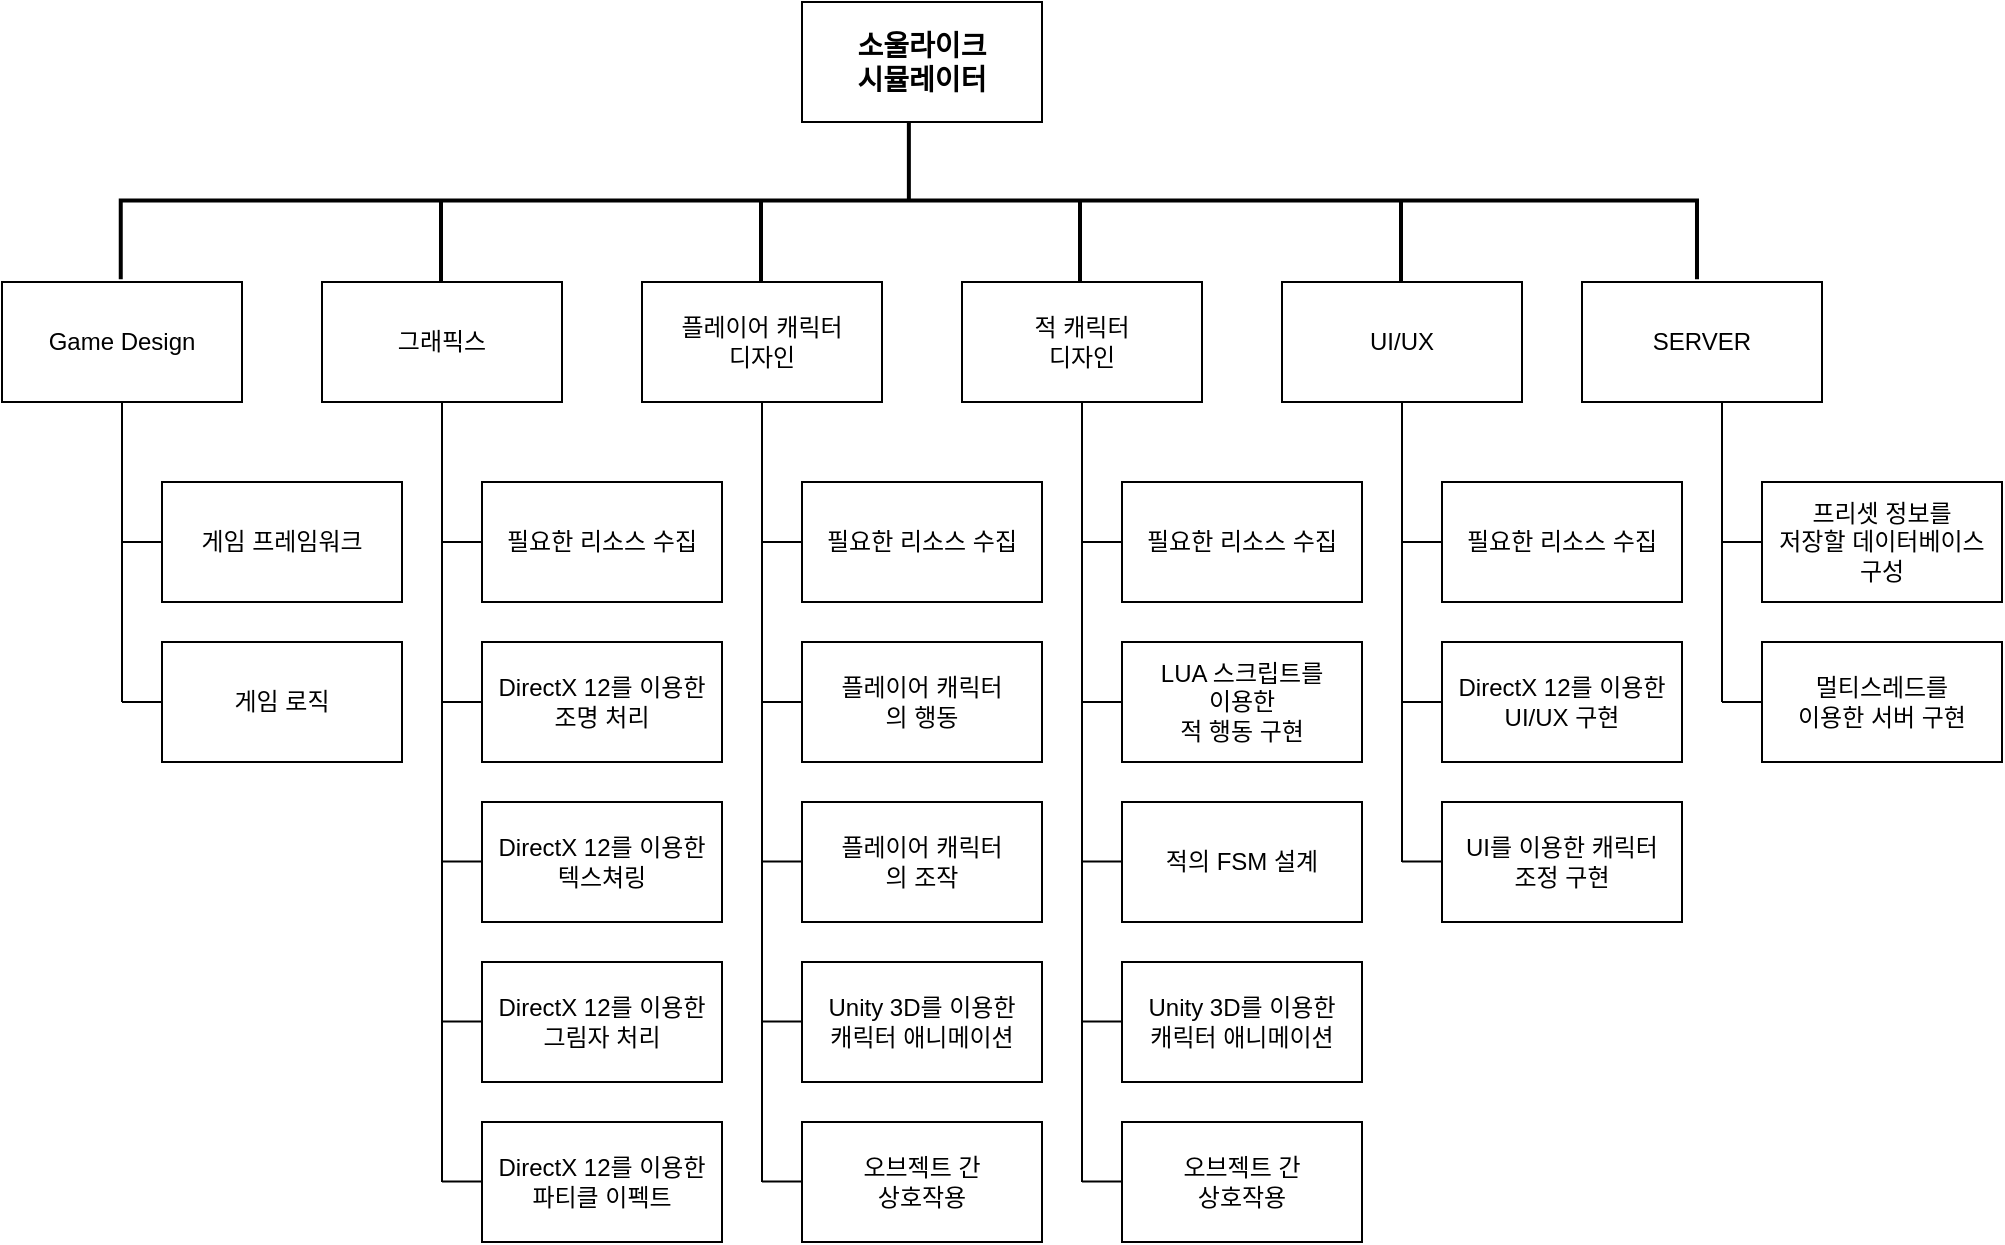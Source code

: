 <mxfile version="22.1.1" type="device">
  <diagram name="Page-1" id="tUnpmpaFEBSdsgearjrw">
    <mxGraphModel dx="1195" dy="632" grid="1" gridSize="10" guides="1" tooltips="1" connect="1" arrows="1" fold="1" page="1" pageScale="1" pageWidth="3300" pageHeight="4681" math="0" shadow="0">
      <root>
        <mxCell id="0" />
        <mxCell id="1" parent="0" />
        <mxCell id="8bmHRH9L9u1J_eYFjDln-1" value="&lt;font style=&quot;font-size: 14px;&quot;&gt;&lt;b&gt;소울라이크&lt;br&gt;시뮬레이터&lt;/b&gt;&lt;/font&gt;" style="rounded=0;whiteSpace=wrap;html=1;" vertex="1" parent="1">
          <mxGeometry x="440" y="20" width="120" height="60" as="geometry" />
        </mxCell>
        <mxCell id="8bmHRH9L9u1J_eYFjDln-2" value="Game Design" style="rounded=0;whiteSpace=wrap;html=1;" vertex="1" parent="1">
          <mxGeometry x="40" y="160" width="120" height="60" as="geometry" />
        </mxCell>
        <mxCell id="8bmHRH9L9u1J_eYFjDln-3" value="DirectX 12를 이용한&lt;br&gt;텍스쳐링" style="rounded=0;whiteSpace=wrap;html=1;" vertex="1" parent="1">
          <mxGeometry x="280" y="420" width="120" height="60" as="geometry" />
        </mxCell>
        <mxCell id="8bmHRH9L9u1J_eYFjDln-4" value="플레이어 캐릭터&lt;br&gt;디자인" style="rounded=0;whiteSpace=wrap;html=1;" vertex="1" parent="1">
          <mxGeometry x="360" y="160" width="120" height="60" as="geometry" />
        </mxCell>
        <mxCell id="8bmHRH9L9u1J_eYFjDln-7" value="적 캐릭터&lt;br&gt;디자인" style="rounded=0;whiteSpace=wrap;html=1;" vertex="1" parent="1">
          <mxGeometry x="520" y="160" width="120" height="60" as="geometry" />
        </mxCell>
        <mxCell id="8bmHRH9L9u1J_eYFjDln-8" value="그래픽스" style="rounded=0;whiteSpace=wrap;html=1;" vertex="1" parent="1">
          <mxGeometry x="200" y="160" width="120" height="60" as="geometry" />
        </mxCell>
        <mxCell id="8bmHRH9L9u1J_eYFjDln-9" value="오브젝트 간&lt;br&gt;상호작용" style="rounded=0;whiteSpace=wrap;html=1;" vertex="1" parent="1">
          <mxGeometry x="440" y="580" width="120" height="60" as="geometry" />
        </mxCell>
        <mxCell id="8bmHRH9L9u1J_eYFjDln-10" value="게임 로직" style="rounded=0;whiteSpace=wrap;html=1;" vertex="1" parent="1">
          <mxGeometry x="120" y="340" width="120" height="60" as="geometry" />
        </mxCell>
        <mxCell id="8bmHRH9L9u1J_eYFjDln-11" value="게임 프레임워크" style="rounded=0;whiteSpace=wrap;html=1;" vertex="1" parent="1">
          <mxGeometry x="120" y="260" width="120" height="60" as="geometry" />
        </mxCell>
        <mxCell id="8bmHRH9L9u1J_eYFjDln-12" value="필요한 리소스 수집" style="rounded=0;whiteSpace=wrap;html=1;" vertex="1" parent="1">
          <mxGeometry x="280" y="260" width="120" height="60" as="geometry" />
        </mxCell>
        <mxCell id="8bmHRH9L9u1J_eYFjDln-14" value="DirectX 12를 이용한&lt;br&gt;그림자 처리" style="rounded=0;whiteSpace=wrap;html=1;" vertex="1" parent="1">
          <mxGeometry x="280" y="500" width="120" height="60" as="geometry" />
        </mxCell>
        <mxCell id="8bmHRH9L9u1J_eYFjDln-15" value="DirectX 12를 이용한&lt;br&gt;파티클 이펙트" style="rounded=0;whiteSpace=wrap;html=1;" vertex="1" parent="1">
          <mxGeometry x="280" y="580" width="120" height="60" as="geometry" />
        </mxCell>
        <mxCell id="8bmHRH9L9u1J_eYFjDln-16" value="DirectX 12를 이용한&lt;br&gt;조명 처리" style="rounded=0;whiteSpace=wrap;html=1;" vertex="1" parent="1">
          <mxGeometry x="280" y="340" width="120" height="60" as="geometry" />
        </mxCell>
        <mxCell id="8bmHRH9L9u1J_eYFjDln-17" value="UI/UX" style="rounded=0;whiteSpace=wrap;html=1;" vertex="1" parent="1">
          <mxGeometry x="680" y="160" width="120" height="60" as="geometry" />
        </mxCell>
        <mxCell id="8bmHRH9L9u1J_eYFjDln-18" value="SERVER" style="rounded=0;whiteSpace=wrap;html=1;" vertex="1" parent="1">
          <mxGeometry x="830" y="160" width="120" height="60" as="geometry" />
        </mxCell>
        <mxCell id="8bmHRH9L9u1J_eYFjDln-19" value="멀티스레드를&lt;br&gt;이용한 서버 구현" style="rounded=0;whiteSpace=wrap;html=1;" vertex="1" parent="1">
          <mxGeometry x="920" y="340" width="120" height="60" as="geometry" />
        </mxCell>
        <mxCell id="8bmHRH9L9u1J_eYFjDln-20" value="오브젝트 간&lt;br&gt;상호작용" style="rounded=0;whiteSpace=wrap;html=1;" vertex="1" parent="1">
          <mxGeometry x="600" y="580" width="120" height="60" as="geometry" />
        </mxCell>
        <mxCell id="8bmHRH9L9u1J_eYFjDln-21" value="플레이어 캐릭터&lt;br&gt;의 행동" style="rounded=0;whiteSpace=wrap;html=1;" vertex="1" parent="1">
          <mxGeometry x="440" y="340" width="120" height="60" as="geometry" />
        </mxCell>
        <mxCell id="8bmHRH9L9u1J_eYFjDln-22" value="플레이어 캐릭터&lt;br&gt;의 조작" style="rounded=0;whiteSpace=wrap;html=1;" vertex="1" parent="1">
          <mxGeometry x="440" y="420" width="120" height="60" as="geometry" />
        </mxCell>
        <mxCell id="8bmHRH9L9u1J_eYFjDln-23" value="LUA 스크립트를&lt;br&gt;이용한&lt;br&gt;적 행동 구현" style="rounded=0;whiteSpace=wrap;html=1;" vertex="1" parent="1">
          <mxGeometry x="600" y="340" width="120" height="60" as="geometry" />
        </mxCell>
        <mxCell id="8bmHRH9L9u1J_eYFjDln-24" value="프리셋 정보를&lt;br&gt;저장할 데이터베이스&lt;br&gt;구성" style="rounded=0;whiteSpace=wrap;html=1;" vertex="1" parent="1">
          <mxGeometry x="920" y="260" width="120" height="60" as="geometry" />
        </mxCell>
        <mxCell id="8bmHRH9L9u1J_eYFjDln-26" value="" style="strokeWidth=2;html=1;shape=mxgraph.flowchart.annotation_2;align=left;labelPosition=right;pointerEvents=1;rotation=90;" vertex="1" parent="1">
          <mxGeometry x="454.14" y="-274.76" width="78.59" height="788.12" as="geometry" />
        </mxCell>
        <mxCell id="8bmHRH9L9u1J_eYFjDln-27" value="" style="endArrow=none;html=1;rounded=0;strokeWidth=2;" edge="1" parent="1">
          <mxGeometry width="50" height="50" relative="1" as="geometry">
            <mxPoint x="259.5" y="160" as="sourcePoint" />
            <mxPoint x="259.5" y="120" as="targetPoint" />
          </mxGeometry>
        </mxCell>
        <mxCell id="8bmHRH9L9u1J_eYFjDln-28" value="" style="endArrow=none;html=1;rounded=0;strokeWidth=2;" edge="1" parent="1">
          <mxGeometry width="50" height="50" relative="1" as="geometry">
            <mxPoint x="419.5" y="160" as="sourcePoint" />
            <mxPoint x="419.5" y="120" as="targetPoint" />
          </mxGeometry>
        </mxCell>
        <mxCell id="8bmHRH9L9u1J_eYFjDln-29" value="" style="endArrow=none;html=1;rounded=0;strokeWidth=2;" edge="1" parent="1">
          <mxGeometry width="50" height="50" relative="1" as="geometry">
            <mxPoint x="579" y="160" as="sourcePoint" />
            <mxPoint x="579" y="120" as="targetPoint" />
          </mxGeometry>
        </mxCell>
        <mxCell id="8bmHRH9L9u1J_eYFjDln-30" value="" style="endArrow=none;html=1;rounded=0;strokeWidth=2;" edge="1" parent="1">
          <mxGeometry width="50" height="50" relative="1" as="geometry">
            <mxPoint x="739.5" y="160" as="sourcePoint" />
            <mxPoint x="739.5" y="120" as="targetPoint" />
          </mxGeometry>
        </mxCell>
        <mxCell id="8bmHRH9L9u1J_eYFjDln-33" value="Unity 3D를 이용한&lt;br&gt;캐릭터 애니메이션" style="rounded=0;whiteSpace=wrap;html=1;" vertex="1" parent="1">
          <mxGeometry x="440" y="500" width="120" height="60" as="geometry" />
        </mxCell>
        <mxCell id="8bmHRH9L9u1J_eYFjDln-34" value="Unity 3D를 이용한&lt;br&gt;캐릭터 애니메이션" style="rounded=0;whiteSpace=wrap;html=1;" vertex="1" parent="1">
          <mxGeometry x="600" y="500" width="120" height="60" as="geometry" />
        </mxCell>
        <mxCell id="8bmHRH9L9u1J_eYFjDln-35" value="필요한 리소스 수집" style="rounded=0;whiteSpace=wrap;html=1;" vertex="1" parent="1">
          <mxGeometry x="440" y="260" width="120" height="60" as="geometry" />
        </mxCell>
        <mxCell id="8bmHRH9L9u1J_eYFjDln-36" value="필요한 리소스 수집" style="rounded=0;whiteSpace=wrap;html=1;" vertex="1" parent="1">
          <mxGeometry x="600" y="260" width="120" height="60" as="geometry" />
        </mxCell>
        <mxCell id="8bmHRH9L9u1J_eYFjDln-37" value="적의 FSM 설계" style="rounded=0;whiteSpace=wrap;html=1;" vertex="1" parent="1">
          <mxGeometry x="600" y="420" width="120" height="60" as="geometry" />
        </mxCell>
        <mxCell id="8bmHRH9L9u1J_eYFjDln-39" value="" style="endArrow=none;html=1;rounded=0;entryX=0.5;entryY=1;entryDx=0;entryDy=0;" edge="1" parent="1" target="8bmHRH9L9u1J_eYFjDln-2">
          <mxGeometry width="50" height="50" relative="1" as="geometry">
            <mxPoint x="100" y="370" as="sourcePoint" />
            <mxPoint x="750" y="290" as="targetPoint" />
          </mxGeometry>
        </mxCell>
        <mxCell id="8bmHRH9L9u1J_eYFjDln-40" value="" style="endArrow=none;html=1;rounded=0;exitX=0;exitY=0.5;exitDx=0;exitDy=0;" edge="1" parent="1" source="8bmHRH9L9u1J_eYFjDln-11">
          <mxGeometry width="50" height="50" relative="1" as="geometry">
            <mxPoint x="700" y="340" as="sourcePoint" />
            <mxPoint x="100" y="290" as="targetPoint" />
          </mxGeometry>
        </mxCell>
        <mxCell id="8bmHRH9L9u1J_eYFjDln-41" value="" style="endArrow=none;html=1;rounded=0;exitX=0;exitY=0.5;exitDx=0;exitDy=0;" edge="1" parent="1" source="8bmHRH9L9u1J_eYFjDln-10">
          <mxGeometry width="50" height="50" relative="1" as="geometry">
            <mxPoint x="130" y="300" as="sourcePoint" />
            <mxPoint x="100" y="370" as="targetPoint" />
          </mxGeometry>
        </mxCell>
        <mxCell id="8bmHRH9L9u1J_eYFjDln-42" value="필요한 리소스 수집" style="rounded=0;whiteSpace=wrap;html=1;" vertex="1" parent="1">
          <mxGeometry x="760" y="260" width="120" height="60" as="geometry" />
        </mxCell>
        <mxCell id="8bmHRH9L9u1J_eYFjDln-43" value="DirectX 12를 이용한&lt;br&gt;UI/UX 구현" style="rounded=0;whiteSpace=wrap;html=1;" vertex="1" parent="1">
          <mxGeometry x="760" y="340" width="120" height="60" as="geometry" />
        </mxCell>
        <mxCell id="8bmHRH9L9u1J_eYFjDln-44" value="UI를 이용한 캐릭터&lt;br&gt;조정 구현" style="rounded=0;whiteSpace=wrap;html=1;" vertex="1" parent="1">
          <mxGeometry x="760" y="420" width="120" height="60" as="geometry" />
        </mxCell>
        <mxCell id="8bmHRH9L9u1J_eYFjDln-45" value="" style="endArrow=none;html=1;rounded=0;entryX=0.5;entryY=1;entryDx=0;entryDy=0;" edge="1" parent="1">
          <mxGeometry width="50" height="50" relative="1" as="geometry">
            <mxPoint x="260" y="610" as="sourcePoint" />
            <mxPoint x="260" y="220" as="targetPoint" />
          </mxGeometry>
        </mxCell>
        <mxCell id="8bmHRH9L9u1J_eYFjDln-46" value="" style="endArrow=none;html=1;rounded=0;exitX=0;exitY=0.5;exitDx=0;exitDy=0;" edge="1" parent="1">
          <mxGeometry width="50" height="50" relative="1" as="geometry">
            <mxPoint x="280" y="290" as="sourcePoint" />
            <mxPoint x="260" y="290" as="targetPoint" />
          </mxGeometry>
        </mxCell>
        <mxCell id="8bmHRH9L9u1J_eYFjDln-47" value="" style="endArrow=none;html=1;rounded=0;exitX=0;exitY=0.5;exitDx=0;exitDy=0;" edge="1" parent="1">
          <mxGeometry width="50" height="50" relative="1" as="geometry">
            <mxPoint x="280" y="370" as="sourcePoint" />
            <mxPoint x="260" y="370" as="targetPoint" />
          </mxGeometry>
        </mxCell>
        <mxCell id="8bmHRH9L9u1J_eYFjDln-50" value="" style="endArrow=none;html=1;rounded=0;exitX=0;exitY=0.5;exitDx=0;exitDy=0;" edge="1" parent="1">
          <mxGeometry width="50" height="50" relative="1" as="geometry">
            <mxPoint x="280" y="449.76" as="sourcePoint" />
            <mxPoint x="260" y="449.76" as="targetPoint" />
          </mxGeometry>
        </mxCell>
        <mxCell id="8bmHRH9L9u1J_eYFjDln-51" value="" style="endArrow=none;html=1;rounded=0;exitX=0;exitY=0.5;exitDx=0;exitDy=0;" edge="1" parent="1">
          <mxGeometry width="50" height="50" relative="1" as="geometry">
            <mxPoint x="280" y="529.76" as="sourcePoint" />
            <mxPoint x="260" y="529.76" as="targetPoint" />
          </mxGeometry>
        </mxCell>
        <mxCell id="8bmHRH9L9u1J_eYFjDln-52" value="" style="endArrow=none;html=1;rounded=0;exitX=0;exitY=0.5;exitDx=0;exitDy=0;" edge="1" parent="1">
          <mxGeometry width="50" height="50" relative="1" as="geometry">
            <mxPoint x="280" y="609.76" as="sourcePoint" />
            <mxPoint x="260" y="609.76" as="targetPoint" />
          </mxGeometry>
        </mxCell>
        <mxCell id="8bmHRH9L9u1J_eYFjDln-53" value="" style="endArrow=none;html=1;rounded=0;entryX=0.5;entryY=1;entryDx=0;entryDy=0;" edge="1" parent="1">
          <mxGeometry width="50" height="50" relative="1" as="geometry">
            <mxPoint x="420" y="610" as="sourcePoint" />
            <mxPoint x="420" y="220" as="targetPoint" />
          </mxGeometry>
        </mxCell>
        <mxCell id="8bmHRH9L9u1J_eYFjDln-54" value="" style="endArrow=none;html=1;rounded=0;exitX=0;exitY=0.5;exitDx=0;exitDy=0;" edge="1" parent="1">
          <mxGeometry width="50" height="50" relative="1" as="geometry">
            <mxPoint x="440" y="290" as="sourcePoint" />
            <mxPoint x="420" y="290" as="targetPoint" />
          </mxGeometry>
        </mxCell>
        <mxCell id="8bmHRH9L9u1J_eYFjDln-55" value="" style="endArrow=none;html=1;rounded=0;exitX=0;exitY=0.5;exitDx=0;exitDy=0;" edge="1" parent="1">
          <mxGeometry width="50" height="50" relative="1" as="geometry">
            <mxPoint x="440" y="370" as="sourcePoint" />
            <mxPoint x="420" y="370" as="targetPoint" />
          </mxGeometry>
        </mxCell>
        <mxCell id="8bmHRH9L9u1J_eYFjDln-56" value="" style="endArrow=none;html=1;rounded=0;exitX=0;exitY=0.5;exitDx=0;exitDy=0;" edge="1" parent="1">
          <mxGeometry width="50" height="50" relative="1" as="geometry">
            <mxPoint x="440" y="449.76" as="sourcePoint" />
            <mxPoint x="420" y="449.76" as="targetPoint" />
          </mxGeometry>
        </mxCell>
        <mxCell id="8bmHRH9L9u1J_eYFjDln-57" value="" style="endArrow=none;html=1;rounded=0;exitX=0;exitY=0.5;exitDx=0;exitDy=0;" edge="1" parent="1">
          <mxGeometry width="50" height="50" relative="1" as="geometry">
            <mxPoint x="440" y="529.76" as="sourcePoint" />
            <mxPoint x="420" y="529.76" as="targetPoint" />
          </mxGeometry>
        </mxCell>
        <mxCell id="8bmHRH9L9u1J_eYFjDln-58" value="" style="endArrow=none;html=1;rounded=0;exitX=0;exitY=0.5;exitDx=0;exitDy=0;" edge="1" parent="1">
          <mxGeometry width="50" height="50" relative="1" as="geometry">
            <mxPoint x="440" y="609.76" as="sourcePoint" />
            <mxPoint x="420" y="609.76" as="targetPoint" />
          </mxGeometry>
        </mxCell>
        <mxCell id="8bmHRH9L9u1J_eYFjDln-59" value="" style="endArrow=none;html=1;rounded=0;entryX=0.5;entryY=1;entryDx=0;entryDy=0;" edge="1" parent="1">
          <mxGeometry width="50" height="50" relative="1" as="geometry">
            <mxPoint x="580" y="610" as="sourcePoint" />
            <mxPoint x="580" y="220" as="targetPoint" />
          </mxGeometry>
        </mxCell>
        <mxCell id="8bmHRH9L9u1J_eYFjDln-60" value="" style="endArrow=none;html=1;rounded=0;exitX=0;exitY=0.5;exitDx=0;exitDy=0;" edge="1" parent="1">
          <mxGeometry width="50" height="50" relative="1" as="geometry">
            <mxPoint x="600" y="290" as="sourcePoint" />
            <mxPoint x="580" y="290" as="targetPoint" />
          </mxGeometry>
        </mxCell>
        <mxCell id="8bmHRH9L9u1J_eYFjDln-61" value="" style="endArrow=none;html=1;rounded=0;exitX=0;exitY=0.5;exitDx=0;exitDy=0;" edge="1" parent="1">
          <mxGeometry width="50" height="50" relative="1" as="geometry">
            <mxPoint x="600" y="370" as="sourcePoint" />
            <mxPoint x="580" y="370" as="targetPoint" />
          </mxGeometry>
        </mxCell>
        <mxCell id="8bmHRH9L9u1J_eYFjDln-62" value="" style="endArrow=none;html=1;rounded=0;exitX=0;exitY=0.5;exitDx=0;exitDy=0;" edge="1" parent="1">
          <mxGeometry width="50" height="50" relative="1" as="geometry">
            <mxPoint x="600" y="449.76" as="sourcePoint" />
            <mxPoint x="580" y="449.76" as="targetPoint" />
          </mxGeometry>
        </mxCell>
        <mxCell id="8bmHRH9L9u1J_eYFjDln-63" value="" style="endArrow=none;html=1;rounded=0;exitX=0;exitY=0.5;exitDx=0;exitDy=0;" edge="1" parent="1">
          <mxGeometry width="50" height="50" relative="1" as="geometry">
            <mxPoint x="600" y="529.76" as="sourcePoint" />
            <mxPoint x="580" y="529.76" as="targetPoint" />
          </mxGeometry>
        </mxCell>
        <mxCell id="8bmHRH9L9u1J_eYFjDln-64" value="" style="endArrow=none;html=1;rounded=0;exitX=0;exitY=0.5;exitDx=0;exitDy=0;" edge="1" parent="1">
          <mxGeometry width="50" height="50" relative="1" as="geometry">
            <mxPoint x="600" y="609.76" as="sourcePoint" />
            <mxPoint x="580" y="609.76" as="targetPoint" />
          </mxGeometry>
        </mxCell>
        <mxCell id="8bmHRH9L9u1J_eYFjDln-65" value="" style="endArrow=none;html=1;rounded=0;entryX=0.5;entryY=1;entryDx=0;entryDy=0;" edge="1" parent="1">
          <mxGeometry width="50" height="50" relative="1" as="geometry">
            <mxPoint x="740" y="450" as="sourcePoint" />
            <mxPoint x="740" y="220" as="targetPoint" />
          </mxGeometry>
        </mxCell>
        <mxCell id="8bmHRH9L9u1J_eYFjDln-66" value="" style="endArrow=none;html=1;rounded=0;exitX=0;exitY=0.5;exitDx=0;exitDy=0;" edge="1" parent="1">
          <mxGeometry width="50" height="50" relative="1" as="geometry">
            <mxPoint x="760" y="290" as="sourcePoint" />
            <mxPoint x="740" y="290" as="targetPoint" />
          </mxGeometry>
        </mxCell>
        <mxCell id="8bmHRH9L9u1J_eYFjDln-67" value="" style="endArrow=none;html=1;rounded=0;exitX=0;exitY=0.5;exitDx=0;exitDy=0;" edge="1" parent="1">
          <mxGeometry width="50" height="50" relative="1" as="geometry">
            <mxPoint x="760" y="370" as="sourcePoint" />
            <mxPoint x="740" y="370" as="targetPoint" />
          </mxGeometry>
        </mxCell>
        <mxCell id="8bmHRH9L9u1J_eYFjDln-68" value="" style="endArrow=none;html=1;rounded=0;exitX=0;exitY=0.5;exitDx=0;exitDy=0;" edge="1" parent="1">
          <mxGeometry width="50" height="50" relative="1" as="geometry">
            <mxPoint x="760" y="449.76" as="sourcePoint" />
            <mxPoint x="740" y="449.76" as="targetPoint" />
          </mxGeometry>
        </mxCell>
        <mxCell id="8bmHRH9L9u1J_eYFjDln-71" value="" style="endArrow=none;html=1;rounded=0;entryX=0.5;entryY=1;entryDx=0;entryDy=0;" edge="1" parent="1">
          <mxGeometry width="50" height="50" relative="1" as="geometry">
            <mxPoint x="900" y="370" as="sourcePoint" />
            <mxPoint x="900" y="220" as="targetPoint" />
          </mxGeometry>
        </mxCell>
        <mxCell id="8bmHRH9L9u1J_eYFjDln-72" value="" style="endArrow=none;html=1;rounded=0;exitX=0;exitY=0.5;exitDx=0;exitDy=0;" edge="1" parent="1">
          <mxGeometry width="50" height="50" relative="1" as="geometry">
            <mxPoint x="920" y="290" as="sourcePoint" />
            <mxPoint x="900" y="290" as="targetPoint" />
          </mxGeometry>
        </mxCell>
        <mxCell id="8bmHRH9L9u1J_eYFjDln-73" value="" style="endArrow=none;html=1;rounded=0;exitX=0;exitY=0.5;exitDx=0;exitDy=0;" edge="1" parent="1">
          <mxGeometry width="50" height="50" relative="1" as="geometry">
            <mxPoint x="920" y="370" as="sourcePoint" />
            <mxPoint x="900" y="370" as="targetPoint" />
          </mxGeometry>
        </mxCell>
      </root>
    </mxGraphModel>
  </diagram>
</mxfile>
